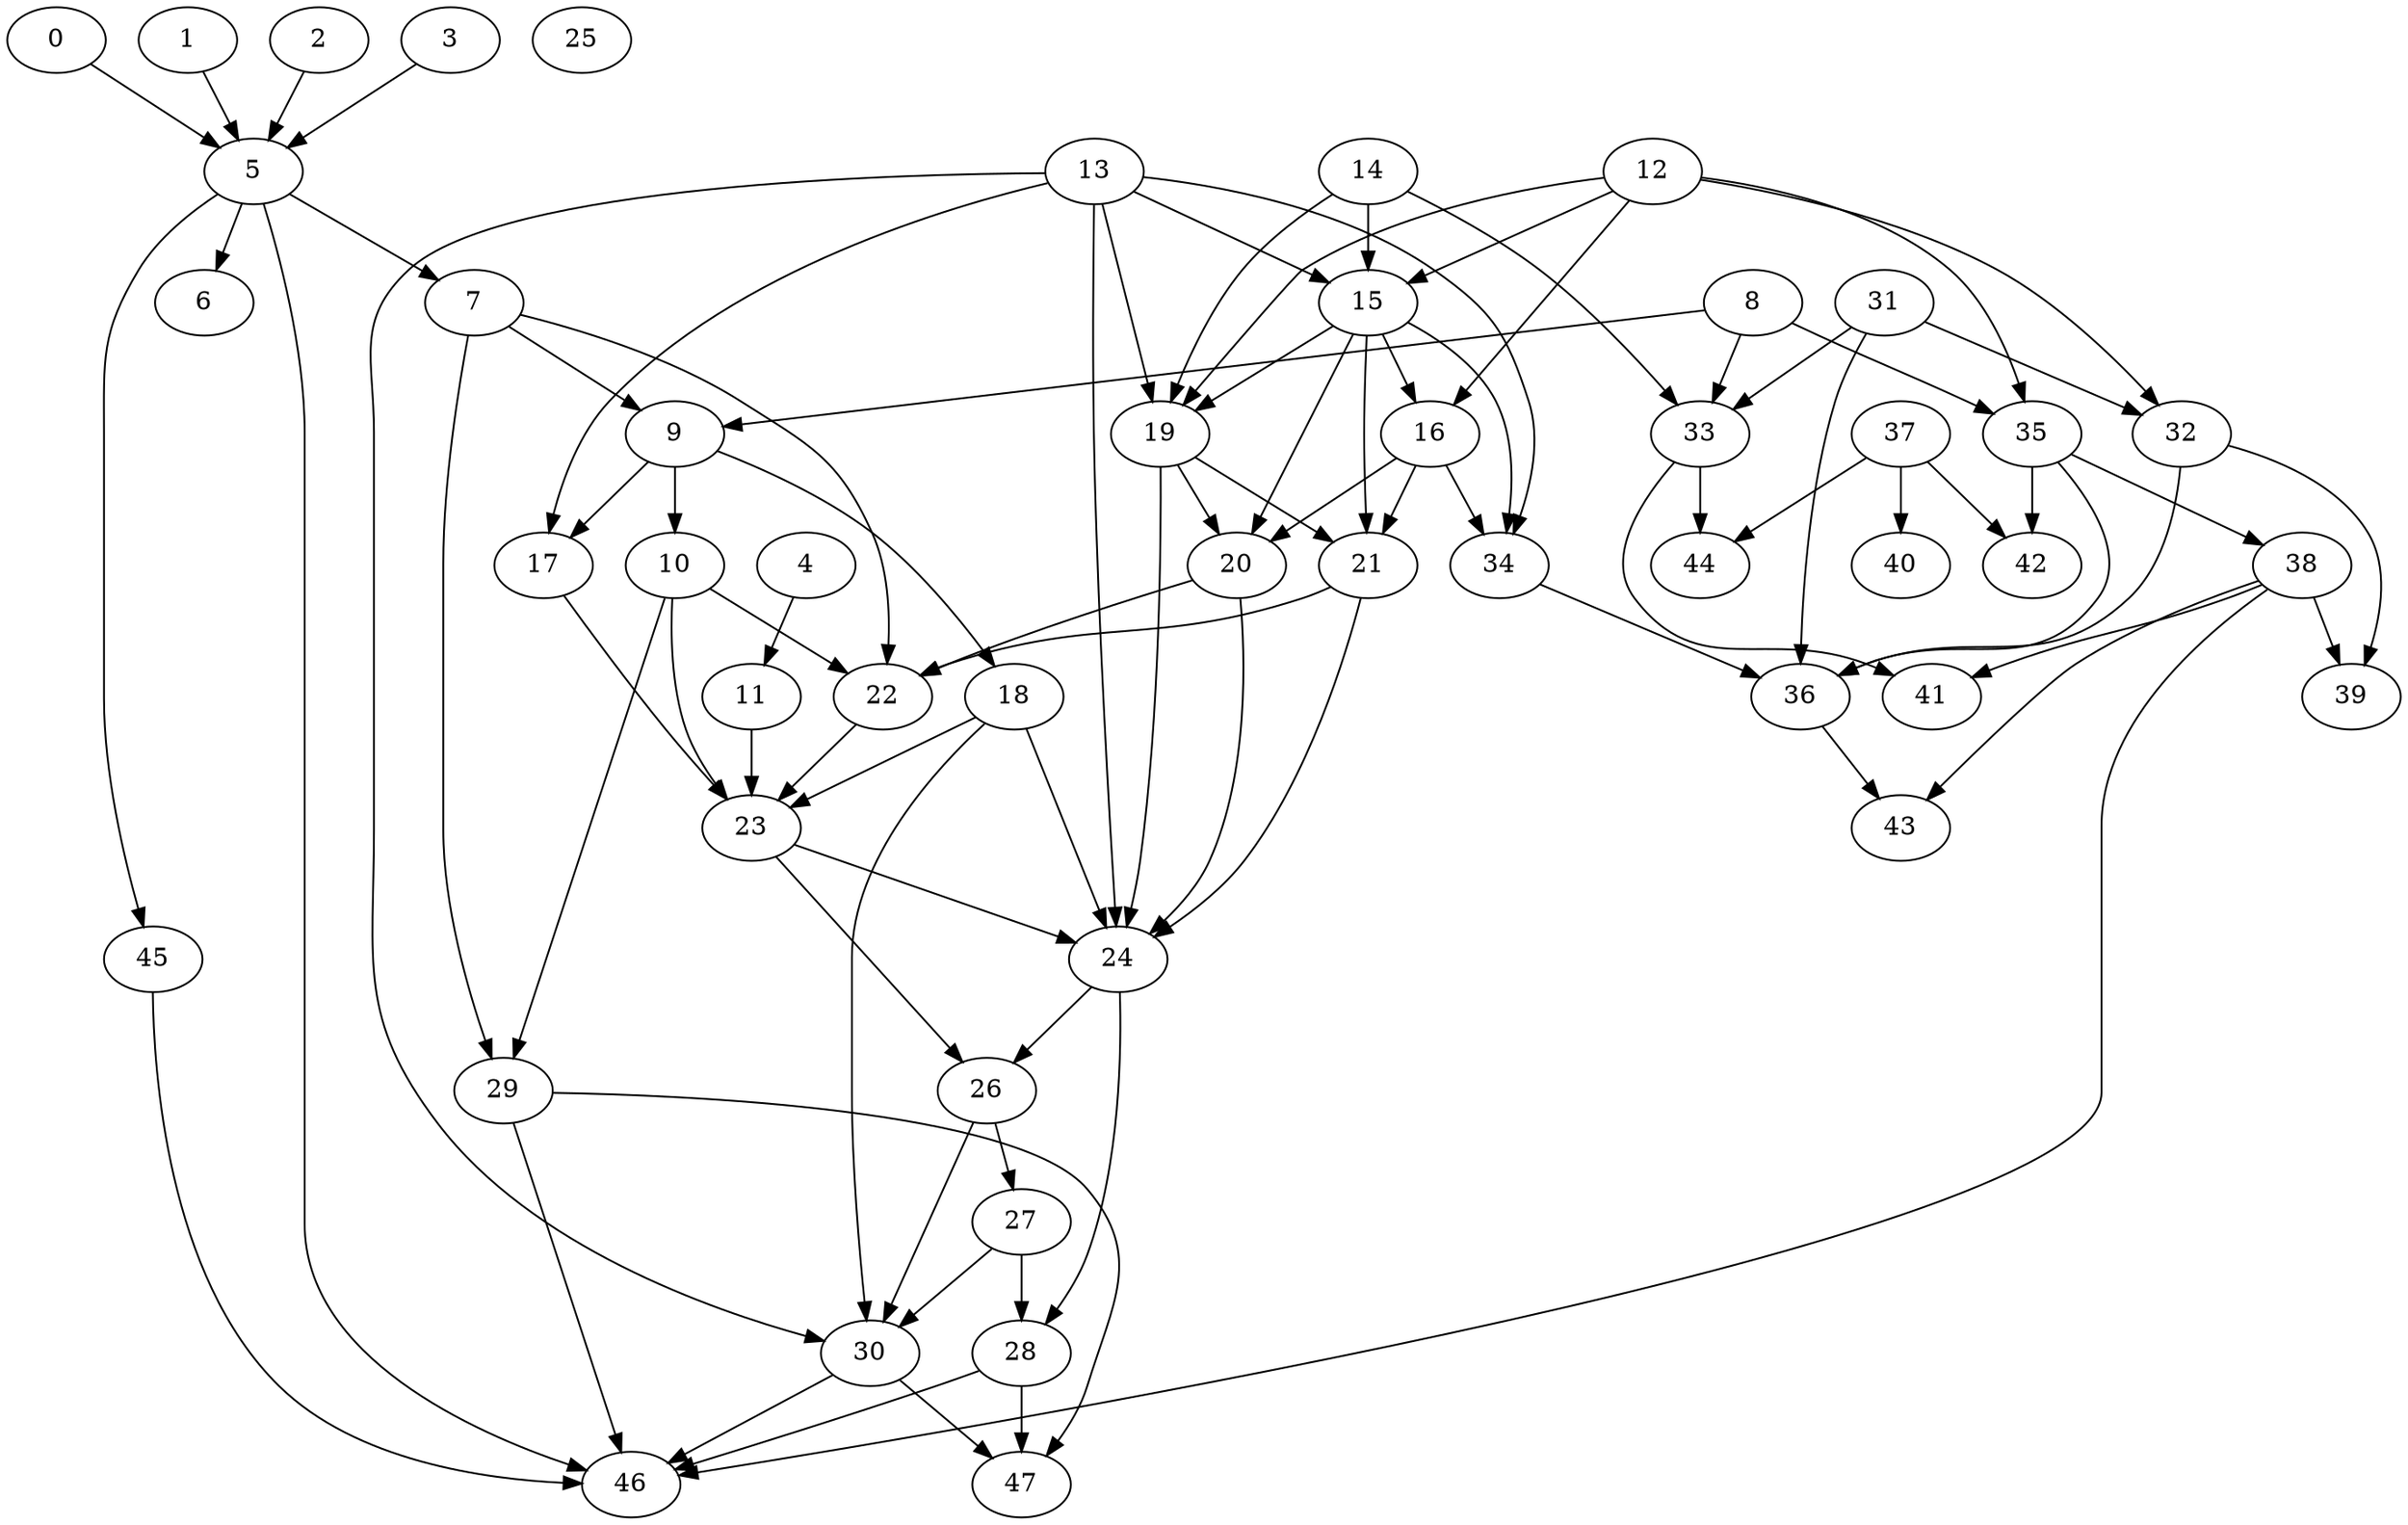 /* Created by igraph @VERSION@ */
digraph {
  0;
  1;
  2;
  3;
  4;
  5;
  6;
  7;
  8;
  9;
  10;
  11;
  12;
  13;
  14;
  15;
  16;
  17;
  18;
  19;
  20;
  21;
  22;
  23;
  24;
  25;
  26;
  27;
  28;
  29;
  30;
  31;
  32;
  33;
  34;
  35;
  36;
  37;
  38;
  39;
  40;
  41;
  42;
  43;
  44;
  45;
  46;
  47;

  0 -> 5;
  1 -> 5;
  2 -> 5;
  3 -> 5;
  4 -> 11;
  5 -> 6;
  5 -> 7;
  5 -> 45;
  5 -> 46;
  7 -> 9;
  7 -> 22;
  7 -> 29;
  8 -> 9;
  8 -> 33;
  8 -> 35;
  9 -> 10;
  9 -> 17;
  9 -> 18;
  10 -> 22;
  10 -> 23;
  10 -> 29;
  11 -> 23;
  12 -> 15;
  12 -> 16;
  12 -> 19;
  12 -> 32;
  12 -> 35;
  13 -> 15;
  13 -> 17;
  13 -> 19;
  13 -> 24;
  13 -> 30;
  13 -> 34;
  14 -> 15;
  14 -> 19;
  14 -> 33;
  15 -> 16;
  15 -> 19;
  15 -> 20;
  15 -> 21;
  15 -> 34;
  16 -> 20;
  16 -> 21;
  16 -> 34;
  17 -> 23;
  18 -> 23;
  18 -> 24;
  18 -> 30;
  19 -> 20;
  19 -> 21;
  19 -> 24;
  20 -> 22;
  20 -> 24;
  21 -> 22;
  21 -> 24;
  22 -> 23;
  23 -> 24;
  23 -> 26;
  24 -> 26;
  24 -> 28;
  26 -> 27;
  26 -> 30;
  27 -> 28;
  27 -> 30;
  28 -> 46;
  28 -> 47;
  29 -> 46;
  29 -> 47;
  30 -> 46;
  30 -> 47;
  31 -> 32;
  31 -> 33;
  31 -> 36;
  32 -> 36;
  32 -> 39;
  33 -> 41;
  33 -> 44;
  34 -> 36;
  35 -> 36;
  35 -> 38;
  35 -> 42;
  36 -> 43;
  37 -> 40;
  37 -> 42;
  37 -> 44;
  38 -> 39;
  38 -> 41;
  38 -> 43;
  38 -> 46;
  45 -> 46;
}
